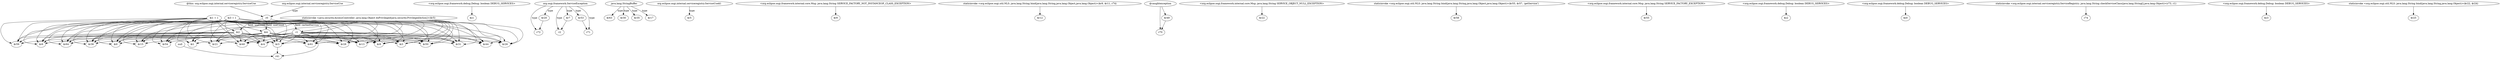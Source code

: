 digraph g {
0[label="$i2"]
1[label="$i3"]
0->1[label=""]
2[label="@this: org.eclipse.osgi.internal.serviceregistry.ServiceUse"]
3[label="r0"]
2->3[label=""]
4[label="$i4"]
5[label="$r21"]
4->5[label=""]
6[label="<org.eclipse.osgi.framework.debug.Debug: boolean DEBUG_SERVICES>"]
7[label="$z1"]
6->7[label=""]
8[label="staticinvoke <java.security.AccessController: java.lang.Object doPrivileged(java.security.PrivilegedAction)>($r5)"]
9[label="$r54"]
8->9[label=""]
10[label="$i3 + 1"]
11[label="$r4"]
10->11[label=""]
12[label="org.osgi.framework.ServiceException"]
13[label="r72"]
12->13[label="type"]
14[label="$r15"]
8->14[label=""]
15[label="$r3"]
4->15[label=""]
16[label="$r40"]
4->16[label=""]
17[label="$r53"]
12->17[label="type"]
18[label="$i1 + 1"]
18->5[label=""]
19[label="java.lang.StringBuffer"]
20[label="$r63"]
19->20[label="type"]
21[label="$r8"]
4->21[label=""]
22[label="org.eclipse.osgi.internal.serviceregistry.ServiceUse$1"]
23[label="$r5"]
22->23[label="type"]
24[label="$r36"]
0->24[label=""]
25[label="$r61"]
0->25[label=""]
26[label="$r50"]
10->26[label=""]
27[label="$r26"]
18->27[label=""]
10->14[label=""]
28[label="$r59"]
0->28[label=""]
4->27[label=""]
18->25[label=""]
18->21[label=""]
8->1[label=""]
29[label="<org.eclipse.osgi.framework.internal.core.Msg: java.lang.String SERVICE_FACTORY_NOT_INSTANCEOF_CLASS_EXCEPTION>"]
30[label="$r9"]
29->30[label=""]
0->15[label=""]
31[label="$r30"]
19->31[label="type"]
32[label="r1"]
32->27[label=""]
0->14[label=""]
33[label="$r35"]
19->33[label="type"]
8->26[label=""]
34[label="$r31"]
32->34[label=""]
4->28[label=""]
8->24[label=""]
35[label="$r44"]
10->35[label=""]
36[label="staticinvoke <org.eclipse.osgi.util.NLS: java.lang.String bind(java.lang.String,java.lang.Object,java.lang.Object)>($r9, $r11, r74)"]
37[label="$r12"]
36->37[label=""]
38[label="$i1"]
10->38[label=""]
39[label="@caughtexception"]
40[label="r70"]
39->40[label=""]
18->16[label=""]
8->15[label=""]
41[label="org.eclipse.osgi.internal.serviceregistry.ServiceUse"]
41->3[label="type"]
32->15[label=""]
8->35[label=""]
32->25[label=""]
18->14[label=""]
10->25[label=""]
10->28[label=""]
32->16[label=""]
32->21[label=""]
42[label="$i0"]
32->42[label=""]
43[label="$r7"]
12->43[label="type"]
10->42[label=""]
10->4[label=""]
44[label="$r6"]
10->44[label=""]
45[label="<org.eclipse.osgi.framework.internal.core.Msg: java.lang.String SERVICE_OBJECT_NULL_EXCEPTION>"]
46[label="$r22"]
45->46[label=""]
4->44[label=""]
10->1[label=""]
4->1[label=""]
10->15[label=""]
8->38[label=""]
0->21[label=""]
47[label="$r13"]
8->47[label=""]
4->14[label=""]
32->1[label=""]
48[label="r41"]
15->48[label=""]
32->44[label=""]
4->25[label=""]
8->27[label=""]
8->11[label=""]
0->5[label=""]
10->16[label=""]
0->9[label=""]
49[label="$r49"]
39->49[label=""]
50[label="staticinvoke <org.eclipse.osgi.util.NLS: java.lang.String bind(java.lang.String,java.lang.Object,java.lang.Object)>($r55, $r57, 'getService')"]
51[label="$r58"]
50->51[label=""]
4->9[label=""]
18->1[label=""]
18->15[label=""]
52[label="<org.eclipse.osgi.framework.internal.core.Msg: java.lang.String SERVICE_FACTORY_EXCEPTION>"]
53[label="$r55"]
52->53[label=""]
54[label="$r64"]
8->54[label=""]
55[label="<org.eclipse.osgi.framework.debug.Debug: boolean DEBUG_SERVICES>"]
56[label="$z2"]
55->56[label=""]
32->5[label=""]
10->9[label=""]
0->16[label=""]
10->5[label=""]
0->44[label=""]
32->9[label=""]
0->54[label=""]
18->47[label=""]
4->35[label=""]
57[label="$r28"]
8->57[label=""]
4->42[label=""]
18->35[label=""]
18->26[label=""]
32->48[label=""]
18->38[label=""]
10->27[label=""]
58[label="$r20"]
58->13[label=""]
59[label="r2"]
43->59[label=""]
4->26[label=""]
32->14[label=""]
0->42[label=""]
18->42[label=""]
0->35[label=""]
60[label="<org.eclipse.osgi.framework.debug.Debug: boolean DEBUG_SERVICES>"]
61[label="$z0"]
60->61[label=""]
49->40[label=""]
18->11[label=""]
32->28[label=""]
10->34[label=""]
0->38[label=""]
8->34[label=""]
3->4[label="field: useCount"]
10->21[label=""]
62[label="r71"]
12->62[label="type"]
18->54[label=""]
18->9[label=""]
18->44[label=""]
3->32[label="field: cachedService"]
4->38[label=""]
18->0[label=""]
0->34[label=""]
4->57[label=""]
32->35[label=""]
18->57[label=""]
8->16[label=""]
0->26[label=""]
18->24[label=""]
8->42[label=""]
4->24[label=""]
32->38[label=""]
8->21[label=""]
4->34[label=""]
12->59[label="type"]
0->47[label=""]
3->0[label="field: useCount"]
63[label="staticinvoke <org.eclipse.osgi.internal.serviceregistry.ServiceRegistry: java.lang.String checkServiceClass(java.lang.String[],java.lang.Object)>(r73, r1)"]
64[label="r74"]
63->64[label=""]
8->25[label=""]
0->27[label=""]
8->5[label=""]
18->28[label=""]
4->54[label=""]
32->54[label=""]
10->54[label=""]
10->57[label=""]
12->58[label="type"]
10->24[label=""]
8->28[label=""]
32->26[label=""]
65[label="$r17"]
19->65[label="type"]
32->24[label=""]
17->62[label=""]
66[label="<org.eclipse.osgi.framework.debug.Debug: boolean DEBUG_SERVICES>"]
67[label="$z3"]
66->67[label=""]
32->57[label=""]
68[label="null"]
68->48[label=""]
4->47[label=""]
0->11[label=""]
32->11[label=""]
18->34[label=""]
69[label="staticinvoke <org.eclipse.osgi.util.NLS: java.lang.String bind(java.lang.String,java.lang.Object)>($r22, $r24)"]
70[label="$r25"]
69->70[label=""]
4->11[label=""]
0->57[label=""]
8->32[label=""]
8->44[label=""]
10->47[label=""]
32->47[label=""]
}